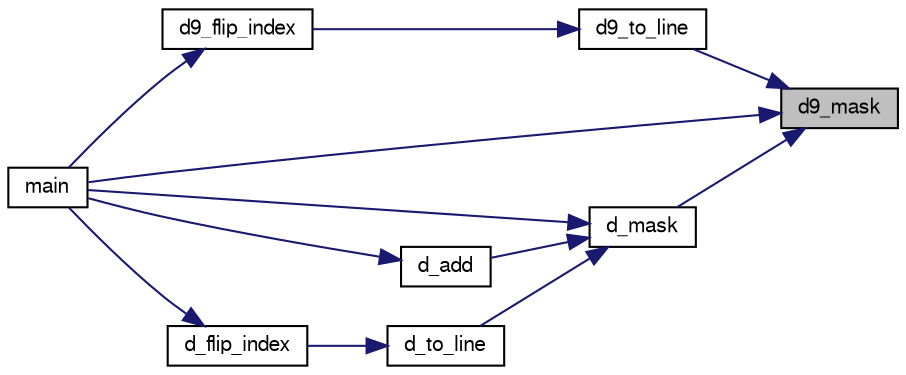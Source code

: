 digraph "d9_mask"
{
 // LATEX_PDF_SIZE
  bgcolor="transparent";
  edge [fontname="FreeSans",fontsize="10",labelfontname="FreeSans",labelfontsize="10"];
  node [fontname="FreeSans",fontsize="10",shape=record];
  rankdir="RL";
  Node1 [label="d9_mask",height=0.2,width=0.4,color="black", fillcolor="grey75", style="filled", fontcolor="black",tooltip=" "];
  Node1 -> Node2 [dir="back",color="midnightblue",fontsize="10",style="solid",fontname="FreeSans"];
  Node2 [label="d9_to_line",height=0.2,width=0.4,color="black",URL="$generate__flip_8c.html#a1894dbb99b12f341fb0254f2cee36405",tooltip=" "];
  Node2 -> Node3 [dir="back",color="midnightblue",fontsize="10",style="solid",fontname="FreeSans"];
  Node3 [label="d9_flip_index",height=0.2,width=0.4,color="black",URL="$generate__flip_8c.html#a47e3872550557020f6b343d75ae66e4b",tooltip=" "];
  Node3 -> Node4 [dir="back",color="midnightblue",fontsize="10",style="solid",fontname="FreeSans"];
  Node4 [label="main",height=0.2,width=0.4,color="black",URL="$generate__flip_8c.html#ae66f6b31b5ad750f1fe042a706a4e3d4",tooltip=" "];
  Node1 -> Node5 [dir="back",color="midnightblue",fontsize="10",style="solid",fontname="FreeSans"];
  Node5 [label="d_mask",height=0.2,width=0.4,color="black",URL="$generate__flip_8c.html#ada8c8b4f4e72bffb74e720f2559b9a76",tooltip=" "];
  Node5 -> Node6 [dir="back",color="midnightblue",fontsize="10",style="solid",fontname="FreeSans"];
  Node6 [label="d_add",height=0.2,width=0.4,color="black",URL="$generate__flip_8c.html#a21f5f33de1777c5dd36c9ead3dd16b55",tooltip=" "];
  Node6 -> Node4 [dir="back",color="midnightblue",fontsize="10",style="solid",fontname="FreeSans"];
  Node5 -> Node7 [dir="back",color="midnightblue",fontsize="10",style="solid",fontname="FreeSans"];
  Node7 [label="d_to_line",height=0.2,width=0.4,color="black",URL="$generate__flip_8c.html#ac9698574a42f45ef7c764b5b3e047958",tooltip=" "];
  Node7 -> Node8 [dir="back",color="midnightblue",fontsize="10",style="solid",fontname="FreeSans"];
  Node8 [label="d_flip_index",height=0.2,width=0.4,color="black",URL="$generate__flip_8c.html#a6640785b1f3ef93ce0ba7ece1c625966",tooltip=" "];
  Node8 -> Node4 [dir="back",color="midnightblue",fontsize="10",style="solid",fontname="FreeSans"];
  Node5 -> Node4 [dir="back",color="midnightblue",fontsize="10",style="solid",fontname="FreeSans"];
  Node1 -> Node4 [dir="back",color="midnightblue",fontsize="10",style="solid",fontname="FreeSans"];
}
